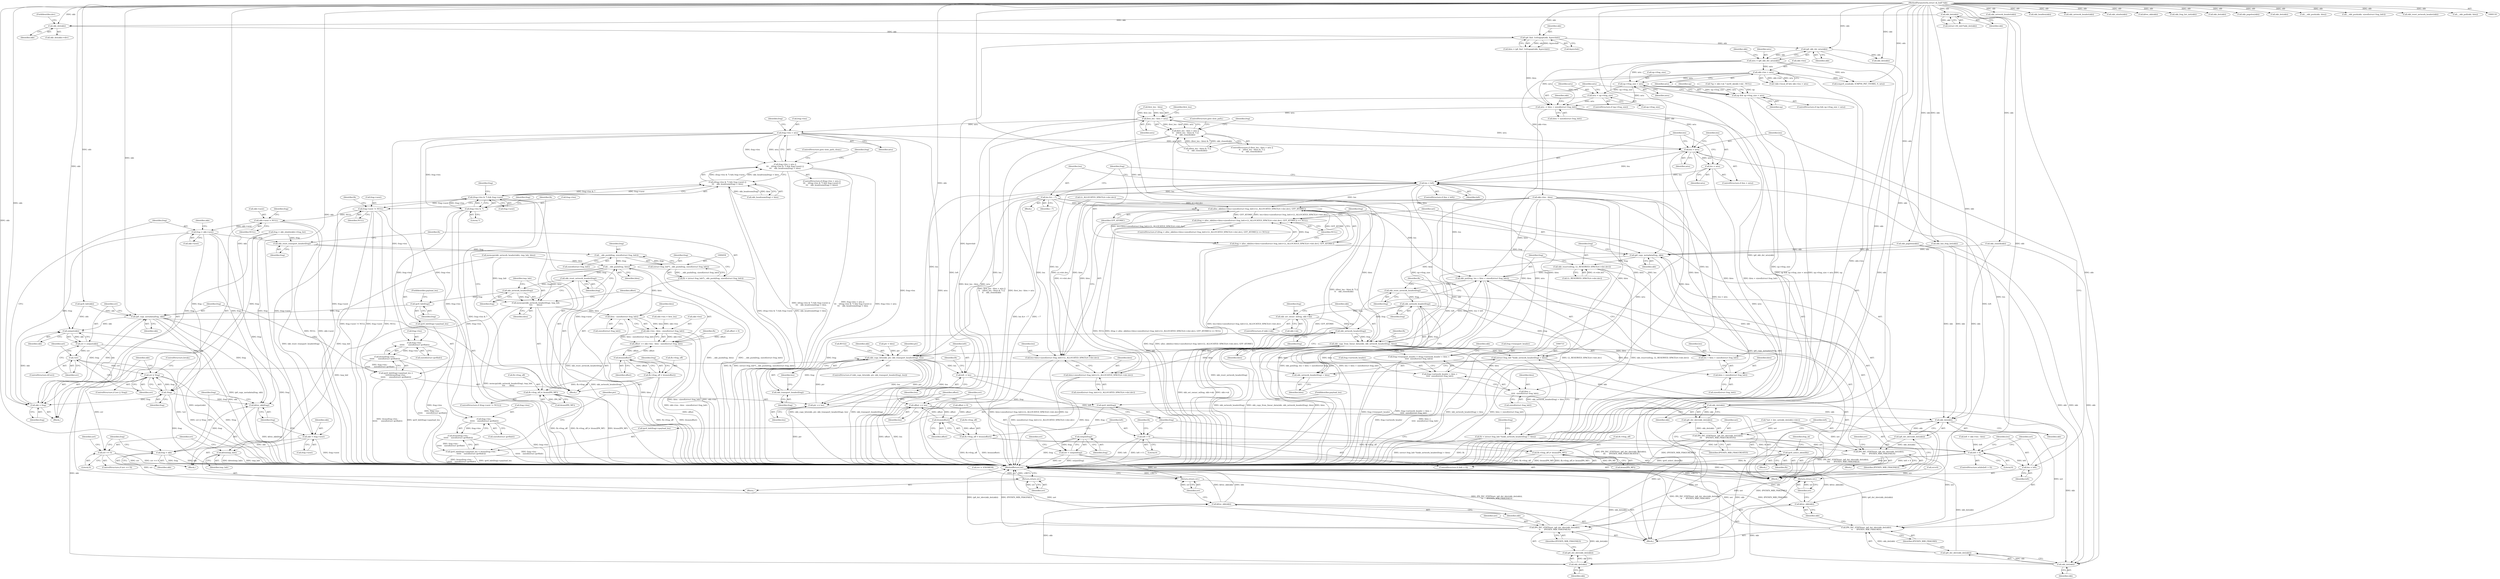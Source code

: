digraph "0_linux_87c48fa3b4630905f98268dde838ee43626a060c_1@pointer" {
"1000227" [label="(Call,np->frag_size < mtu)"];
"1000184" [label="(Call,mtu = ip6_skb_dst_mtu(skb))"];
"1000186" [label="(Call,ip6_skb_dst_mtu(skb))"];
"1000176" [label="(Call,ip6_find_1stfragopt(skb, &prevhdr))"];
"1000171" [label="(Call,skb_dst(skb))"];
"1000128" [label="(Call,skb_dst(skb))"];
"1000119" [label="(MethodParameterIn,struct sk_buff *skb)"];
"1000194" [label="(Call,skb->len > mtu)"];
"1000225" [label="(Call,np && np->frag_size < mtu)"];
"1000237" [label="(Call,mtu = np->frag_size)"];
"1000242" [label="(Call,mtu -= hlen + sizeof(struct frag_hdr))"];
"1000260" [label="(Call,first_len - hlen > mtu)"];
"1000259" [label="(Call,first_len - hlen > mtu ||\n\t\t    ((first_len - hlen) & 7) ||\n\t\t    skb_cloned(skb))"];
"1000277" [label="(Call,frag->len > mtu)"];
"1000276" [label="(Call,frag->len > mtu ||\n\t\t\t    ((frag->len & 7) && frag->next) ||\n\t\t\t    skb_headroom(frag) < hlen)"];
"1000284" [label="(Call,frag->len & 7)"];
"1000283" [label="(Call,(frag->len & 7) && frag->next)"];
"1000282" [label="(Call,((frag->len & 7) && frag->next) ||\n\t\t\t    skb_headroom(frag) < hlen)"];
"1000500" [label="(Call,frag->next != NULL)"];
"1000560" [label="(Call,skb->next = NULL)"];
"1000555" [label="(Call,frag = skb->next)"];
"1000453" [label="(Call,skb_reset_transport_header(frag))"];
"1000459" [label="(Call,__skb_push(frag, sizeof(struct frag_hdr)))"];
"1000457" [label="(Call,(struct frag_hdr*)__skb_push(frag, sizeof(struct frag_hdr)))"];
"1000455" [label="(Call,fh = (struct frag_hdr*)__skb_push(frag, sizeof(struct frag_hdr)))"];
"1000463" [label="(Call,__skb_push(frag, hlen))"];
"1000466" [label="(Call,skb_reset_network_header(frag))"];
"1000469" [label="(Call,skb_network_header(frag))"];
"1000468" [label="(Call,memcpy(skb_network_header(frag), tmp_hdr,\n\t\t\t\t       hlen))"];
"1000479" [label="(Call,hlen - sizeof(struct frag_hdr))"];
"1000475" [label="(Call,skb->len - hlen - sizeof(struct frag_hdr))"];
"1000473" [label="(Call,offset += skb->len - hlen - sizeof(struct frag_hdr))"];
"1000497" [label="(Call,htons(offset))"];
"1000493" [label="(Call,fh->frag_off = htons(offset))"];
"1000505" [label="(Call,fh->frag_off |= htons(IP6_MF))"];
"1000565" [label="(Call,kfree(tmp_hdr))"];
"1000518" [label="(Call,ipv6_hdr(frag))"];
"1000528" [label="(Call,ip6_copy_metadata(frag, skb))"];
"1000533" [label="(Call,output(skb))"];
"1000531" [label="(Call,err = output(skb))"];
"1000536" [label="(Call,!err)"];
"1000547" [label="(Call,err || !frag)"];
"1000568" [label="(Call,err == 0)"];
"1000613" [label="(Return,return err;)"];
"1000549" [label="(Call,!frag)"];
"1000552" [label="(Call,skb = frag)"];
"1000595" [label="(Call,kfree_skb(frag))"];
"1000590" [label="(Call,skb = frag->next)"];
"1000597" [label="(Call,frag = skb)"];
"1000522" [label="(Call,frag->len -\n\t\t\t\t\t\t      sizeof(struct ipv6hdr))"];
"1000521" [label="(Call,htons(frag->len -\n\t\t\t\t\t\t      sizeof(struct ipv6hdr)))"];
"1000516" [label="(Call,ipv6_hdr(frag)->payload_len =\n\t\t\t\t\t\thtons(frag->len -\n\t\t\t\t\t\t      sizeof(struct ipv6hdr)))"];
"1000824" [label="(Call,frag->len -\n\t\t\t\t\t\t    sizeof(struct ipv6hdr))"];
"1000823" [label="(Call,htons(frag->len -\n\t\t\t\t\t\t    sizeof(struct ipv6hdr)))"];
"1000818" [label="(Call,ipv6_hdr(frag)->payload_len = htons(frag->len -\n\t\t\t\t\t\t    sizeof(struct ipv6hdr)))"];
"1000663" [label="(Call,len > mtu)"];
"1000666" [label="(Call,len = mtu)"];
"1000670" [label="(Call,len < left)"];
"1000674" [label="(Call,len &= ~7)"];
"1000681" [label="(Call,alloc_skb(len+hlen+sizeof(struct frag_hdr)+LL_ALLOCATED_SPACE(rt->dst.dev), GFP_ATOMIC))"];
"1000678" [label="(Call,(frag = alloc_skb(len+hlen+sizeof(struct frag_hdr)+LL_ALLOCATED_SPACE(rt->dst.dev), GFP_ATOMIC)) == NULL)"];
"1000679" [label="(Call,frag = alloc_skb(len+hlen+sizeof(struct frag_hdr)+LL_ALLOCATED_SPACE(rt->dst.dev), GFP_ATOMIC))"];
"1000709" [label="(Call,ip6_copy_metadata(frag, skb))"];
"1000712" [label="(Call,skb_reserve(frag, LL_RESERVED_SPACE(rt->dst.dev)))"];
"1000720" [label="(Call,skb_put(frag, len + hlen + sizeof(struct frag_hdr)))"];
"1000728" [label="(Call,skb_reset_network_header(frag))"];
"1000735" [label="(Call,skb_network_header(frag))"];
"1000732" [label="(Call,(struct frag_hdr *)(skb_network_header(frag) + hlen))"];
"1000730" [label="(Call,fh = (struct frag_hdr *)(skb_network_header(frag) + hlen))"];
"1000778" [label="(Call,ipv6_select_ident(fh))"];
"1000734" [label="(Call,skb_network_header(frag) + hlen)"];
"1000754" [label="(Call,skb_set_owner_w(frag, skb->sk))"];
"1000761" [label="(Call,skb_network_header(frag))"];
"1000759" [label="(Call,skb_copy_from_linear_data(skb, skb_network_header(frag), hlen))"];
"1000682" [label="(Call,len+hlen+sizeof(struct frag_hdr)+LL_ALLOCATED_SPACE(rt->dst.dev))"];
"1000684" [label="(Call,hlen+sizeof(struct frag_hdr)+LL_ALLOCATED_SPACE(rt->dst.dev))"];
"1000722" [label="(Call,len + hlen + sizeof(struct frag_hdr))"];
"1000724" [label="(Call,hlen + sizeof(struct frag_hdr))"];
"1000738" [label="(Call,frag->transport_header = (frag->network_header + hlen +\n\t\t\t\t\t  sizeof(struct frag_hdr)))"];
"1000742" [label="(Call,frag->network_header + hlen +\n\t\t\t\t\t  sizeof(struct frag_hdr))"];
"1000746" [label="(Call,hlen +\n\t\t\t\t\t  sizeof(struct frag_hdr))"];
"1000792" [label="(Call,skb_copy_bits(skb, ptr, skb_transport_header(frag), len))"];
"1000799" [label="(Call,left -= len)"];
"1000809" [label="(Call,left > 0)"];
"1000655" [label="(Call,left > 0)"];
"1000659" [label="(Call,len = left)"];
"1000830" [label="(Call,ptr += len)"];
"1000833" [label="(Call,offset += len)"];
"1000806" [label="(Call,htons(offset))"];
"1000802" [label="(Call,fh->frag_off = htons(offset))"];
"1000812" [label="(Call,fh->frag_off |= htons(IP6_MF))"];
"1000846" [label="(Call,skb_dst(skb))"];
"1000701" [label="(Call,skb_dst(skb))"];
"1000700" [label="(Call,ip6_dst_idev(skb_dst(skb)))"];
"1000698" [label="(Call,IP6_INC_STATS(net, ip6_dst_idev(skb_dst(skb)),\n\t\t\t\t      IPSTATS_MIB_FRAGFAILS))"];
"1000860" [label="(Call,IP6_INC_STATS(net, ip6_dst_idev(skb_dst(skb)),\n\t\t      IPSTATS_MIB_FRAGFAILS))"];
"1000863" [label="(Call,skb_dst(skb))"];
"1000862" [label="(Call,ip6_dst_idev(skb_dst(skb)))"];
"1000866" [label="(Call,kfree_skb(skb))"];
"1000845" [label="(Call,ip6_dst_idev(skb_dst(skb)))"];
"1000843" [label="(Call,IP6_INC_STATS(net, ip6_dst_idev(skb_dst(skb)),\n\t\t\t      IPSTATS_MIB_FRAGCREATES))"];
"1000849" [label="(Call,IP6_INC_STATS(net, ip6_dst_idev(skb_dst(skb)),\n\t\t      IPSTATS_MIB_FRAGOKS))"];
"1000852" [label="(Call,skb_dst(skb))"];
"1000851" [label="(Call,ip6_dst_idev(skb_dst(skb)))"];
"1000855" [label="(Call,kfree_skb(skb))"];
"1000795" [label="(Call,skb_transport_header(frag))"];
"1000820" [label="(Call,ipv6_hdr(frag))"];
"1000838" [label="(Call,output(frag))"];
"1000836" [label="(Call,err = output(frag))"];
"1000857" [label="(Return,return err;)"];
"1000868" [label="(Return,return err;)"];
"1000736" [label="(Identifier,frag)"];
"1000506" [label="(Call,fh->frag_off)"];
"1000350" [label="(Call,skb_network_header(skb))"];
"1000779" [label="(Identifier,fh)"];
"1000507" [label="(Identifier,fh)"];
"1000673" [label="(Block,)"];
"1000642" [label="(Call,skb->len - hlen)"];
"1000670" [label="(Call,len < left)"];
"1000177" [label="(Identifier,skb)"];
"1000194" [label="(Call,skb->len > mtu)"];
"1000696" [label="(Identifier,NULL)"];
"1000752" [label="(Identifier,skb)"];
"1000864" [label="(Identifier,skb)"];
"1000680" [label="(Identifier,frag)"];
"1000500" [label="(Call,frag->next != NULL)"];
"1000813" [label="(Call,fh->frag_off)"];
"1000730" [label="(Call,fh = (struct frag_hdr *)(skb_network_header(frag) + hlen))"];
"1000421" [label="(Call,skb_headlen(skb))"];
"1000242" [label="(Call,mtu -= hlen + sizeof(struct frag_hdr))"];
"1000816" [label="(Call,htons(IP6_MF))"];
"1000714" [label="(Call,LL_RESERVED_SPACE(rt->dst.dev))"];
"1000798" [label="(Call,BUG())"];
"1000187" [label="(Identifier,skb)"];
"1000665" [label="(Identifier,mtu)"];
"1000793" [label="(Identifier,skb)"];
"1000261" [label="(Call,first_len - hlen)"];
"1000296" [label="(ControlStructure,goto slow_path_clean;)"];
"1000814" [label="(Identifier,fh)"];
"1000570" [label="(Literal,0)"];
"1000275" [label="(ControlStructure,if (frag->len > mtu ||\n\t\t\t    ((frag->len & 7) && frag->next) ||\n\t\t\t    skb_headroom(frag) < hlen))"];
"1000662" [label="(ControlStructure,if (len > mtu))"];
"1000740" [label="(Identifier,frag)"];
"1000614" [label="(Identifier,err)"];
"1000521" [label="(Call,htons(frag->len -\n\t\t\t\t\t\t      sizeof(struct ipv6hdr)))"];
"1000131" [label="(Call,*np = skb->sk ? inet6_sk(skb->sk) : NULL)"];
"1000836" [label="(Call,err = output(frag))"];
"1000555" [label="(Call,frag = skb->next)"];
"1000494" [label="(Call,fh->frag_off)"];
"1000811" [label="(Literal,0)"];
"1000807" [label="(Identifier,offset)"];
"1000732" [label="(Call,(struct frag_hdr *)(skb_network_header(frag) + hlen))"];
"1000668" [label="(Identifier,mtu)"];
"1000167" [label="(Call,*net = dev_net(skb_dst(skb)->dev))"];
"1000661" [label="(Identifier,left)"];
"1000539" [label="(Identifier,net)"];
"1000722" [label="(Call,len + hlen + sizeof(struct frag_hdr))"];
"1000126" [label="(Call,(struct rt6_info*)skb_dst(skb))"];
"1000423" [label="(Call,skb->len = first_len)"];
"1000870" [label="(MethodReturn,int)"];
"1000801" [label="(Identifier,len)"];
"1000557" [label="(Call,skb->next)"];
"1000227" [label="(Call,np->frag_size < mtu)"];
"1000547" [label="(Call,err || !frag)"];
"1000731" [label="(Identifier,fh)"];
"1000847" [label="(Identifier,skb)"];
"1000682" [label="(Call,len+hlen+sizeof(struct frag_hdr)+LL_ALLOCATED_SPACE(rt->dst.dev))"];
"1000833" [label="(Call,offset += len)"];
"1000384" [label="(Call,skb_network_header(skb))"];
"1000848" [label="(Identifier,IPSTATS_MIB_FRAGCREATES)"];
"1000469" [label="(Call,skb_network_header(frag))"];
"1000518" [label="(Call,ipv6_hdr(frag))"];
"1000244" [label="(Call,hlen + sizeof(struct frag_hdr))"];
"1000562" [label="(Identifier,skb)"];
"1000497" [label="(Call,htons(offset))"];
"1000823" [label="(Call,htons(frag->len -\n\t\t\t\t\t\t    sizeof(struct ipv6hdr)))"];
"1000468" [label="(Call,memcpy(skb_network_header(frag), tmp_hdr,\n\t\t\t\t       hlen))"];
"1000192" [label="(Identifier,skb)"];
"1000667" [label="(Identifier,len)"];
"1000338" [label="(Call,skb_shinfo(skb))"];
"1000383" [label="(Call,memcpy(skb_network_header(skb), tmp_hdr, hlen))"];
"1000226" [label="(Identifier,np)"];
"1000591" [label="(Identifier,skb)"];
"1000747" [label="(Identifier,hlen)"];
"1000289" [label="(Call,frag->next)"];
"1000666" [label="(Call,len = mtu)"];
"1000713" [label="(Identifier,frag)"];
"1000596" [label="(Identifier,frag)"];
"1000810" [label="(Identifier,left)"];
"1000820" [label="(Call,ipv6_hdr(frag))"];
"1000243" [label="(Identifier,mtu)"];
"1000485" [label="(Identifier,fh)"];
"1000721" [label="(Identifier,frag)"];
"1000756" [label="(Call,skb->sk)"];
"1000802" [label="(Call,fh->frag_off = htons(offset))"];
"1000846" [label="(Call,skb_dst(skb))"];
"1000561" [label="(Call,skb->next)"];
"1000828" [label="(Call,sizeof(struct ipv6hdr))"];
"1000455" [label="(Call,fh = (struct frag_hdr*)__skb_push(frag, sizeof(struct frag_hdr)))"];
"1000760" [label="(Identifier,skb)"];
"1000821" [label="(Identifier,frag)"];
"1000855" [label="(Call,kfree_skb(skb))"];
"1000268" [label="(Identifier,first_len)"];
"1000808" [label="(ControlStructure,if (left > 0))"];
"1000755" [label="(Identifier,frag)"];
"1000119" [label="(MethodParameterIn,struct sk_buff *skb)"];
"1000704" [label="(Call,err = -ENOMEM)"];
"1000235" [label="(Identifier,np)"];
"1000858" [label="(Identifier,err)"];
"1000761" [label="(Call,skb_network_header(frag))"];
"1000728" [label="(Call,skb_reset_network_header(frag))"];
"1000849" [label="(Call,IP6_INC_STATS(net, ip6_dst_idev(skb_dst(skb)),\n\t\t      IPSTATS_MIB_FRAGOKS))"];
"1000273" [label="(ControlStructure,goto slow_path;)"];
"1000473" [label="(Call,offset += skb->len - hlen - sizeof(struct frag_hdr))"];
"1000763" [label="(Identifier,hlen)"];
"1000685" [label="(Identifier,hlen)"];
"1000277" [label="(Call,frag->len > mtu)"];
"1000678" [label="(Call,(frag = alloc_skb(len+hlen+sizeof(struct frag_hdr)+LL_ALLOCATED_SPACE(rt->dst.dev), GFP_ATOMIC)) == NULL)"];
"1000531" [label="(Call,err = output(skb))"];
"1000689" [label="(Call,LL_ALLOCATED_SPACE(rt->dst.dev))"];
"1000806" [label="(Call,htons(offset))"];
"1000663" [label="(Call,len > mtu)"];
"1000498" [label="(Identifier,offset)"];
"1000683" [label="(Identifier,len)"];
"1000556" [label="(Identifier,frag)"];
"1000536" [label="(Call,!err)"];
"1000208" [label="(Call,icmpv6_send(skb, ICMPV6_PKT_TOOBIG, 0, mtu))"];
"1000640" [label="(Call,left = skb->len - hlen)"];
"1000534" [label="(Identifier,skb)"];
"1000128" [label="(Call,skb_dst(skb))"];
"1000121" [label="(Block,)"];
"1000430" [label="(Call,ipv6_hdr(skb))"];
"1000566" [label="(Identifier,tmp_hdr)"];
"1000463" [label="(Call,__skb_push(frag, hlen))"];
"1000705" [label="(Identifier,err)"];
"1000803" [label="(Call,fh->frag_off)"];
"1000284" [label="(Call,frag->len & 7)"];
"1000796" [label="(Identifier,frag)"];
"1000533" [label="(Call,output(skb))"];
"1000647" [label="(Call,ptr = hlen)"];
"1000553" [label="(Identifier,skb)"];
"1000239" [label="(Call,np->frag_size)"];
"1000862" [label="(Call,ip6_dst_idev(skb_dst(skb)))"];
"1000832" [label="(Identifier,len)"];
"1000739" [label="(Call,frag->transport_header)"];
"1000684" [label="(Call,hlen+sizeof(struct frag_hdr)+LL_ALLOCATED_SPACE(rt->dst.dev))"];
"1000332" [label="(Call,offset = 0)"];
"1000446" [label="(Identifier,frag)"];
"1000546" [label="(ControlStructure,if (err || !frag))"];
"1000588" [label="(Identifier,frag)"];
"1000856" [label="(Identifier,skb)"];
"1000501" [label="(Call,frag->next)"];
"1000822" [label="(FieldIdentifier,payload_len)"];
"1000460" [label="(Identifier,frag)"];
"1000172" [label="(Identifier,skb)"];
"1000186" [label="(Call,ip6_skb_dst_mtu(skb))"];
"1000475" [label="(Call,skb->len - hlen - sizeof(struct frag_hdr))"];
"1000681" [label="(Call,alloc_skb(len+hlen+sizeof(struct frag_hdr)+LL_ALLOCATED_SPACE(rt->dst.dev), GFP_ATOMIC))"];
"1000479" [label="(Call,hlen - sizeof(struct frag_hdr))"];
"1000231" [label="(Identifier,mtu)"];
"1000778" [label="(Call,ipv6_select_ident(fh))"];
"1000480" [label="(Identifier,hlen)"];
"1000282" [label="(Call,((frag->len & 7) && frag->next) ||\n\t\t\t    skb_headroom(frag) < hlen)"];
"1000285" [label="(Call,frag->len)"];
"1000271" [label="(Call,skb_cloned(skb))"];
"1000554" [label="(Identifier,frag)"];
"1000519" [label="(Identifier,frag)"];
"1000564" [label="(Identifier,NULL)"];
"1000509" [label="(Call,htons(IP6_MF))"];
"1000839" [label="(Identifier,frag)"];
"1000335" [label="(Call,frag = skb_shinfo(skb)->frag_list)"];
"1000189" [label="(Call,!skb->local_df && skb->len > mtu)"];
"1000173" [label="(FieldIdentifier,dev)"];
"1000238" [label="(Identifier,mtu)"];
"1000660" [label="(Identifier,len)"];
"1000853" [label="(Identifier,skb)"];
"1000158" [label="(Call,err=0)"];
"1000219" [label="(Call,kfree_skb(skb))"];
"1000341" [label="(Call,skb_frag_list_init(skb))"];
"1000565" [label="(Call,kfree(tmp_hdr))"];
"1000598" [label="(Identifier,frag)"];
"1000854" [label="(Identifier,IPSTATS_MIB_FRAGOKS)"];
"1000830" [label="(Call,ptr += len)"];
"1000723" [label="(Identifier,len)"];
"1000205" [label="(Call,skb_dst(skb))"];
"1000216" [label="(Call,skb_dst(skb))"];
"1000549" [label="(Call,!frag)"];
"1000675" [label="(Identifier,len)"];
"1000228" [label="(Call,np->frag_size)"];
"1000569" [label="(Identifier,err)"];
"1000746" [label="(Call,hlen +\n\t\t\t\t\t  sizeof(struct frag_hdr))"];
"1000710" [label="(Identifier,frag)"];
"1000738" [label="(Call,frag->transport_header = (frag->network_header + hlen +\n\t\t\t\t\t  sizeof(struct frag_hdr)))"];
"1000535" [label="(ControlStructure,if(!err))"];
"1000592" [label="(Call,frag->next)"];
"1000464" [label="(Identifier,frag)"];
"1000677" [label="(ControlStructure,if ((frag = alloc_skb(len+hlen+sizeof(struct frag_hdr)+LL_ALLOCATED_SPACE(rt->dst.dev), GFP_ATOMIC)) == NULL))"];
"1000734" [label="(Call,skb_network_header(frag) + hlen)"];
"1000170" [label="(Call,skb_dst(skb)->dev)"];
"1000286" [label="(Identifier,frag)"];
"1000505" [label="(Call,fh->frag_off |= htons(IP6_MF))"];
"1000129" [label="(Identifier,skb)"];
"1000459" [label="(Call,__skb_push(frag, sizeof(struct frag_hdr)))"];
"1000255" [label="(Call,skb_pagelen(skb))"];
"1000869" [label="(Identifier,err)"];
"1000613" [label="(Return,return err;)"];
"1000233" [label="(ControlStructure,if (np->frag_size))"];
"1000413" [label="(Call,skb_pagelen(skb))"];
"1000552" [label="(Call,skb = frag)"];
"1000589" [label="(Block,)"];
"1000795" [label="(Call,skb_transport_header(frag))"];
"1000697" [label="(Block,)"];
"1000656" [label="(Identifier,left)"];
"1000567" [label="(ControlStructure,if (err == 0))"];
"1000766" [label="(Identifier,fh)"];
"1000361" [label="(Call,skb_dst(skb))"];
"1000279" [label="(Identifier,frag)"];
"1000481" [label="(Call,sizeof(struct frag_hdr))"];
"1000288" [label="(Literal,7)"];
"1000294" [label="(Identifier,frag)"];
"1000659" [label="(Call,len = left)"];
"1000857" [label="(Return,return err;)"];
"1000444" [label="(Block,)"];
"1000548" [label="(Identifier,err)"];
"1000676" [label="(Identifier,~7)"];
"1000522" [label="(Call,frag->len -\n\t\t\t\t\t\t      sizeof(struct ipv6hdr))"];
"1000777" [label="(Block,)"];
"1000465" [label="(Identifier,hlen)"];
"1000845" [label="(Call,ip6_dst_idev(skb_dst(skb)))"];
"1000461" [label="(Call,sizeof(struct frag_hdr))"];
"1000597" [label="(Call,frag = skb)"];
"1000797" [label="(Identifier,len)"];
"1000265" [label="(Call,((first_len - hlen) & 7) ||\n\t\t    skb_cloned(skb))"];
"1000837" [label="(Identifier,err)"];
"1000513" [label="(Identifier,fh)"];
"1000679" [label="(Call,frag = alloc_skb(len+hlen+sizeof(struct frag_hdr)+LL_ALLOCATED_SPACE(rt->dst.dev), GFP_ATOMIC))"];
"1000720" [label="(Call,skb_put(frag, len + hlen + sizeof(struct frag_hdr)))"];
"1000762" [label="(Identifier,frag)"];
"1000759" [label="(Call,skb_copy_from_linear_data(skb, skb_network_header(frag), hlen))"];
"1000729" [label="(Identifier,frag)"];
"1000530" [label="(Identifier,skb)"];
"1000669" [label="(ControlStructure,if (len < left))"];
"1000799" [label="(Call,left -= len)"];
"1000476" [label="(Call,skb->len)"];
"1000526" [label="(Call,sizeof(struct ipv6hdr))"];
"1000378" [label="(Call,__skb_push(skb, hlen))"];
"1000474" [label="(Identifier,offset)"];
"1000750" [label="(ControlStructure,if (skb->sk))"];
"1000781" [label="(Identifier,frag_id)"];
"1000185" [label="(Identifier,mtu)"];
"1000844" [label="(Identifier,net)"];
"1000467" [label="(Identifier,frag)"];
"1000520" [label="(FieldIdentifier,payload_len)"];
"1000456" [label="(Identifier,fh)"];
"1000825" [label="(Call,frag->len)"];
"1000237" [label="(Call,mtu = np->frag_size)"];
"1000792" [label="(Call,skb_copy_bits(skb, ptr, skb_transport_header(frag), len))"];
"1000457" [label="(Call,(struct frag_hdr*)__skb_push(frag, sizeof(struct frag_hdr)))"];
"1000686" [label="(Call,sizeof(struct frag_hdr)+LL_ALLOCATED_SPACE(rt->dst.dev))"];
"1000711" [label="(Identifier,skb)"];
"1000712" [label="(Call,skb_reserve(frag, LL_RESERVED_SPACE(rt->dst.dev)))"];
"1000249" [label="(Call,skb_has_frag_list(skb))"];
"1000835" [label="(Identifier,len)"];
"1000176" [label="(Call,ip6_find_1stfragopt(skb, &prevhdr))"];
"1000794" [label="(Identifier,ptr)"];
"1000493" [label="(Call,fh->frag_off = htons(offset))"];
"1000818" [label="(Call,ipv6_hdr(frag)->payload_len = htons(frag->len -\n\t\t\t\t\t\t    sizeof(struct ipv6hdr)))"];
"1000819" [label="(Call,ipv6_hdr(frag)->payload_len)"];
"1000595" [label="(Call,kfree_skb(frag))"];
"1000537" [label="(Identifier,err)"];
"1000852" [label="(Call,skb_dst(skb))"];
"1000568" [label="(Call,err == 0)"];
"1000843" [label="(Call,IP6_INC_STATS(net, ip6_dst_idev(skb_dst(skb)),\n\t\t\t      IPSTATS_MIB_FRAGCREATES))"];
"1000851" [label="(Call,ip6_dst_idev(skb_dst(skb)))"];
"1000470" [label="(Identifier,frag)"];
"1000703" [label="(Identifier,IPSTATS_MIB_FRAGFAILS)"];
"1000841" [label="(Identifier,err)"];
"1000860" [label="(Call,IP6_INC_STATS(net, ip6_dst_idev(skb_dst(skb)),\n\t\t      IPSTATS_MIB_FRAGFAILS))"];
"1000290" [label="(Identifier,frag)"];
"1000809" [label="(Call,left > 0)"];
"1000748" [label="(Call,sizeof(struct frag_hdr))"];
"1000454" [label="(Identifier,frag)"];
"1000831" [label="(Identifier,ptr)"];
"1000466" [label="(Call,skb_reset_network_header(frag))"];
"1000863" [label="(Call,skb_dst(skb))"];
"1000276" [label="(Call,frag->len > mtu ||\n\t\t\t    ((frag->len & 7) && frag->next) ||\n\t\t\t    skb_headroom(frag) < hlen)"];
"1000800" [label="(Identifier,left)"];
"1000374" [label="(Call,__skb_push(skb, sizeof(struct frag_hdr)))"];
"1000532" [label="(Identifier,err)"];
"1000281" [label="(Identifier,mtu)"];
"1000655" [label="(Call,left > 0)"];
"1000453" [label="(Call,skb_reset_transport_header(frag))"];
"1000861" [label="(Identifier,net)"];
"1000700" [label="(Call,ip6_dst_idev(skb_dst(skb)))"];
"1000724" [label="(Call,hlen + sizeof(struct frag_hdr))"];
"1000695" [label="(Identifier,GFP_ATOMIC)"];
"1000824" [label="(Call,frag->len -\n\t\t\t\t\t\t    sizeof(struct ipv6hdr))"];
"1000804" [label="(Identifier,fh)"];
"1000754" [label="(Call,skb_set_owner_w(frag, skb->sk))"];
"1000471" [label="(Identifier,tmp_hdr)"];
"1000258" [label="(ControlStructure,if (first_len - hlen > mtu ||\n\t\t    ((first_len - hlen) & 7) ||\n\t\t    skb_cloned(skb)))"];
"1000560" [label="(Call,skb->next = NULL)"];
"1000867" [label="(Identifier,skb)"];
"1000742" [label="(Call,frag->network_header + hlen +\n\t\t\t\t\t  sizeof(struct frag_hdr))"];
"1000198" [label="(Identifier,mtu)"];
"1000735" [label="(Call,skb_network_header(frag))"];
"1000250" [label="(Identifier,skb)"];
"1000550" [label="(Identifier,frag)"];
"1000812" [label="(Call,fh->frag_off |= htons(IP6_MF))"];
"1000590" [label="(Call,skb = frag->next)"];
"1000283" [label="(Call,(frag->len & 7) && frag->next)"];
"1000381" [label="(Call,skb_reset_network_header(skb))"];
"1000502" [label="(Identifier,frag)"];
"1000726" [label="(Call,sizeof(struct frag_hdr))"];
"1000674" [label="(Call,len &= ~7)"];
"1000154" [label="(Call,offset = 0)"];
"1000499" [label="(ControlStructure,if (frag->next != NULL))"];
"1000699" [label="(Identifier,net)"];
"1000251" [label="(Block,)"];
"1000599" [label="(Identifier,skb)"];
"1000657" [label="(Literal,0)"];
"1000260" [label="(Call,first_len - hlen > mtu)"];
"1000701" [label="(Call,skb_dst(skb))"];
"1000664" [label="(Identifier,len)"];
"1000838" [label="(Call,output(frag))"];
"1000551" [label="(ControlStructure,break;)"];
"1000671" [label="(Identifier,len)"];
"1000672" [label="(Identifier,left)"];
"1000709" [label="(Call,ip6_copy_metadata(frag, skb))"];
"1000292" [label="(Call,skb_headroom(frag) < hlen)"];
"1000472" [label="(Identifier,hlen)"];
"1000195" [label="(Call,skb->len)"];
"1000850" [label="(Identifier,net)"];
"1000834" [label="(Identifier,offset)"];
"1000573" [label="(Identifier,net)"];
"1000224" [label="(ControlStructure,if (np && np->frag_size < mtu))"];
"1000743" [label="(Call,frag->network_header)"];
"1000654" [label="(ControlStructure,while(left > 0))"];
"1000528" [label="(Call,ip6_copy_metadata(frag, skb))"];
"1000529" [label="(Identifier,frag)"];
"1000184" [label="(Call,mtu = ip6_skb_dst_mtu(skb))"];
"1000516" [label="(Call,ipv6_hdr(frag)->payload_len =\n\t\t\t\t\t\thtons(frag->len -\n\t\t\t\t\t\t      sizeof(struct ipv6hdr)))"];
"1000367" [label="(Call,__skb_pull(skb, hlen))"];
"1000523" [label="(Call,frag->len)"];
"1000278" [label="(Call,frag->len)"];
"1000517" [label="(Call,ipv6_hdr(frag)->payload_len)"];
"1000174" [label="(Call,hlen = ip6_find_1stfragopt(skb, &prevhdr))"];
"1000504" [label="(Identifier,NULL)"];
"1000447" [label="(Block,)"];
"1000171" [label="(Call,skb_dst(skb))"];
"1000225" [label="(Call,np && np->frag_size < mtu)"];
"1000737" [label="(Identifier,hlen)"];
"1000698" [label="(Call,IP6_INC_STATS(net, ip6_dst_idev(skb_dst(skb)),\n\t\t\t\t      IPSTATS_MIB_FRAGFAILS))"];
"1000299" [label="(Identifier,frag)"];
"1000178" [label="(Call,&prevhdr)"];
"1000264" [label="(Identifier,mtu)"];
"1000259" [label="(Call,first_len - hlen > mtu ||\n\t\t    ((first_len - hlen) & 7) ||\n\t\t    skb_cloned(skb))"];
"1000725" [label="(Identifier,hlen)"];
"1000791" [label="(ControlStructure,if (skb_copy_bits(skb, ptr, skb_transport_header(frag), len)))"];
"1000658" [label="(Block,)"];
"1000865" [label="(Identifier,IPSTATS_MIB_FRAGFAILS)"];
"1000868" [label="(Return,return err;)"];
"1000702" [label="(Identifier,skb)"];
"1000866" [label="(Call,kfree_skb(skb))"];
"1000227" -> "1000225"  [label="AST: "];
"1000227" -> "1000231"  [label="CFG: "];
"1000228" -> "1000227"  [label="AST: "];
"1000231" -> "1000227"  [label="AST: "];
"1000225" -> "1000227"  [label="CFG: "];
"1000227" -> "1000870"  [label="DDG: np->frag_size"];
"1000227" -> "1000225"  [label="DDG: np->frag_size"];
"1000227" -> "1000225"  [label="DDG: mtu"];
"1000184" -> "1000227"  [label="DDG: mtu"];
"1000194" -> "1000227"  [label="DDG: mtu"];
"1000227" -> "1000237"  [label="DDG: np->frag_size"];
"1000227" -> "1000242"  [label="DDG: mtu"];
"1000184" -> "1000121"  [label="AST: "];
"1000184" -> "1000186"  [label="CFG: "];
"1000185" -> "1000184"  [label="AST: "];
"1000186" -> "1000184"  [label="AST: "];
"1000192" -> "1000184"  [label="CFG: "];
"1000184" -> "1000870"  [label="DDG: ip6_skb_dst_mtu(skb)"];
"1000186" -> "1000184"  [label="DDG: skb"];
"1000184" -> "1000194"  [label="DDG: mtu"];
"1000184" -> "1000208"  [label="DDG: mtu"];
"1000184" -> "1000242"  [label="DDG: mtu"];
"1000186" -> "1000187"  [label="CFG: "];
"1000187" -> "1000186"  [label="AST: "];
"1000176" -> "1000186"  [label="DDG: skb"];
"1000119" -> "1000186"  [label="DDG: skb"];
"1000186" -> "1000205"  [label="DDG: skb"];
"1000186" -> "1000249"  [label="DDG: skb"];
"1000176" -> "1000174"  [label="AST: "];
"1000176" -> "1000178"  [label="CFG: "];
"1000177" -> "1000176"  [label="AST: "];
"1000178" -> "1000176"  [label="AST: "];
"1000174" -> "1000176"  [label="CFG: "];
"1000176" -> "1000870"  [label="DDG: &prevhdr"];
"1000176" -> "1000174"  [label="DDG: skb"];
"1000176" -> "1000174"  [label="DDG: &prevhdr"];
"1000171" -> "1000176"  [label="DDG: skb"];
"1000119" -> "1000176"  [label="DDG: skb"];
"1000171" -> "1000170"  [label="AST: "];
"1000171" -> "1000172"  [label="CFG: "];
"1000172" -> "1000171"  [label="AST: "];
"1000173" -> "1000171"  [label="CFG: "];
"1000128" -> "1000171"  [label="DDG: skb"];
"1000119" -> "1000171"  [label="DDG: skb"];
"1000128" -> "1000126"  [label="AST: "];
"1000128" -> "1000129"  [label="CFG: "];
"1000129" -> "1000128"  [label="AST: "];
"1000126" -> "1000128"  [label="CFG: "];
"1000128" -> "1000126"  [label="DDG: skb"];
"1000119" -> "1000128"  [label="DDG: skb"];
"1000119" -> "1000118"  [label="AST: "];
"1000119" -> "1000870"  [label="DDG: skb"];
"1000119" -> "1000205"  [label="DDG: skb"];
"1000119" -> "1000208"  [label="DDG: skb"];
"1000119" -> "1000216"  [label="DDG: skb"];
"1000119" -> "1000219"  [label="DDG: skb"];
"1000119" -> "1000249"  [label="DDG: skb"];
"1000119" -> "1000255"  [label="DDG: skb"];
"1000119" -> "1000271"  [label="DDG: skb"];
"1000119" -> "1000338"  [label="DDG: skb"];
"1000119" -> "1000341"  [label="DDG: skb"];
"1000119" -> "1000350"  [label="DDG: skb"];
"1000119" -> "1000361"  [label="DDG: skb"];
"1000119" -> "1000367"  [label="DDG: skb"];
"1000119" -> "1000374"  [label="DDG: skb"];
"1000119" -> "1000378"  [label="DDG: skb"];
"1000119" -> "1000381"  [label="DDG: skb"];
"1000119" -> "1000384"  [label="DDG: skb"];
"1000119" -> "1000413"  [label="DDG: skb"];
"1000119" -> "1000421"  [label="DDG: skb"];
"1000119" -> "1000430"  [label="DDG: skb"];
"1000119" -> "1000528"  [label="DDG: skb"];
"1000119" -> "1000533"  [label="DDG: skb"];
"1000119" -> "1000552"  [label="DDG: skb"];
"1000119" -> "1000590"  [label="DDG: skb"];
"1000119" -> "1000597"  [label="DDG: skb"];
"1000119" -> "1000701"  [label="DDG: skb"];
"1000119" -> "1000709"  [label="DDG: skb"];
"1000119" -> "1000759"  [label="DDG: skb"];
"1000119" -> "1000792"  [label="DDG: skb"];
"1000119" -> "1000846"  [label="DDG: skb"];
"1000119" -> "1000852"  [label="DDG: skb"];
"1000119" -> "1000855"  [label="DDG: skb"];
"1000119" -> "1000863"  [label="DDG: skb"];
"1000119" -> "1000866"  [label="DDG: skb"];
"1000194" -> "1000189"  [label="AST: "];
"1000194" -> "1000198"  [label="CFG: "];
"1000195" -> "1000194"  [label="AST: "];
"1000198" -> "1000194"  [label="AST: "];
"1000189" -> "1000194"  [label="CFG: "];
"1000194" -> "1000870"  [label="DDG: skb->len"];
"1000194" -> "1000189"  [label="DDG: skb->len"];
"1000194" -> "1000189"  [label="DDG: mtu"];
"1000194" -> "1000208"  [label="DDG: mtu"];
"1000194" -> "1000242"  [label="DDG: mtu"];
"1000194" -> "1000642"  [label="DDG: skb->len"];
"1000225" -> "1000224"  [label="AST: "];
"1000225" -> "1000226"  [label="CFG: "];
"1000226" -> "1000225"  [label="AST: "];
"1000235" -> "1000225"  [label="CFG: "];
"1000243" -> "1000225"  [label="CFG: "];
"1000225" -> "1000870"  [label="DDG: np && np->frag_size < mtu"];
"1000225" -> "1000870"  [label="DDG: np->frag_size < mtu"];
"1000225" -> "1000870"  [label="DDG: np"];
"1000131" -> "1000225"  [label="DDG: np"];
"1000237" -> "1000233"  [label="AST: "];
"1000237" -> "1000239"  [label="CFG: "];
"1000238" -> "1000237"  [label="AST: "];
"1000239" -> "1000237"  [label="AST: "];
"1000243" -> "1000237"  [label="CFG: "];
"1000237" -> "1000870"  [label="DDG: np->frag_size"];
"1000237" -> "1000242"  [label="DDG: mtu"];
"1000242" -> "1000121"  [label="AST: "];
"1000242" -> "1000244"  [label="CFG: "];
"1000243" -> "1000242"  [label="AST: "];
"1000244" -> "1000242"  [label="AST: "];
"1000250" -> "1000242"  [label="CFG: "];
"1000242" -> "1000870"  [label="DDG: hlen + sizeof(struct frag_hdr)"];
"1000242" -> "1000870"  [label="DDG: mtu"];
"1000174" -> "1000242"  [label="DDG: hlen"];
"1000242" -> "1000260"  [label="DDG: mtu"];
"1000242" -> "1000663"  [label="DDG: mtu"];
"1000260" -> "1000259"  [label="AST: "];
"1000260" -> "1000264"  [label="CFG: "];
"1000261" -> "1000260"  [label="AST: "];
"1000264" -> "1000260"  [label="AST: "];
"1000268" -> "1000260"  [label="CFG: "];
"1000259" -> "1000260"  [label="CFG: "];
"1000260" -> "1000870"  [label="DDG: mtu"];
"1000260" -> "1000870"  [label="DDG: first_len - hlen"];
"1000260" -> "1000259"  [label="DDG: first_len - hlen"];
"1000260" -> "1000259"  [label="DDG: mtu"];
"1000261" -> "1000260"  [label="DDG: first_len"];
"1000261" -> "1000260"  [label="DDG: hlen"];
"1000260" -> "1000277"  [label="DDG: mtu"];
"1000260" -> "1000663"  [label="DDG: mtu"];
"1000259" -> "1000258"  [label="AST: "];
"1000259" -> "1000265"  [label="CFG: "];
"1000265" -> "1000259"  [label="AST: "];
"1000273" -> "1000259"  [label="CFG: "];
"1000279" -> "1000259"  [label="CFG: "];
"1000259" -> "1000870"  [label="DDG: first_len - hlen > mtu ||\n\t\t    ((first_len - hlen) & 7) ||\n\t\t    skb_cloned(skb)"];
"1000259" -> "1000870"  [label="DDG: first_len - hlen > mtu"];
"1000259" -> "1000870"  [label="DDG: ((first_len - hlen) & 7) ||\n\t\t    skb_cloned(skb)"];
"1000265" -> "1000259"  [label="DDG: (first_len - hlen) & 7"];
"1000265" -> "1000259"  [label="DDG: skb_cloned(skb)"];
"1000277" -> "1000276"  [label="AST: "];
"1000277" -> "1000281"  [label="CFG: "];
"1000278" -> "1000277"  [label="AST: "];
"1000281" -> "1000277"  [label="AST: "];
"1000286" -> "1000277"  [label="CFG: "];
"1000276" -> "1000277"  [label="CFG: "];
"1000277" -> "1000870"  [label="DDG: frag->len"];
"1000277" -> "1000870"  [label="DDG: mtu"];
"1000277" -> "1000276"  [label="DDG: frag->len"];
"1000277" -> "1000276"  [label="DDG: mtu"];
"1000277" -> "1000284"  [label="DDG: frag->len"];
"1000277" -> "1000522"  [label="DDG: frag->len"];
"1000277" -> "1000663"  [label="DDG: mtu"];
"1000277" -> "1000824"  [label="DDG: frag->len"];
"1000276" -> "1000275"  [label="AST: "];
"1000276" -> "1000282"  [label="CFG: "];
"1000282" -> "1000276"  [label="AST: "];
"1000296" -> "1000276"  [label="CFG: "];
"1000299" -> "1000276"  [label="CFG: "];
"1000276" -> "1000870"  [label="DDG: ((frag->len & 7) && frag->next) ||\n\t\t\t    skb_headroom(frag) < hlen"];
"1000276" -> "1000870"  [label="DDG: frag->len > mtu ||\n\t\t\t    ((frag->len & 7) && frag->next) ||\n\t\t\t    skb_headroom(frag) < hlen"];
"1000276" -> "1000870"  [label="DDG: frag->len > mtu"];
"1000282" -> "1000276"  [label="DDG: (frag->len & 7) && frag->next"];
"1000282" -> "1000276"  [label="DDG: skb_headroom(frag) < hlen"];
"1000284" -> "1000283"  [label="AST: "];
"1000284" -> "1000288"  [label="CFG: "];
"1000285" -> "1000284"  [label="AST: "];
"1000288" -> "1000284"  [label="AST: "];
"1000290" -> "1000284"  [label="CFG: "];
"1000283" -> "1000284"  [label="CFG: "];
"1000284" -> "1000870"  [label="DDG: frag->len"];
"1000284" -> "1000283"  [label="DDG: frag->len"];
"1000284" -> "1000283"  [label="DDG: 7"];
"1000284" -> "1000522"  [label="DDG: frag->len"];
"1000284" -> "1000824"  [label="DDG: frag->len"];
"1000283" -> "1000282"  [label="AST: "];
"1000283" -> "1000289"  [label="CFG: "];
"1000289" -> "1000283"  [label="AST: "];
"1000294" -> "1000283"  [label="CFG: "];
"1000282" -> "1000283"  [label="CFG: "];
"1000283" -> "1000870"  [label="DDG: frag->len & 7"];
"1000283" -> "1000870"  [label="DDG: frag->next"];
"1000283" -> "1000282"  [label="DDG: frag->len & 7"];
"1000283" -> "1000282"  [label="DDG: frag->next"];
"1000283" -> "1000500"  [label="DDG: frag->next"];
"1000283" -> "1000590"  [label="DDG: frag->next"];
"1000282" -> "1000292"  [label="CFG: "];
"1000292" -> "1000282"  [label="AST: "];
"1000282" -> "1000870"  [label="DDG: skb_headroom(frag) < hlen"];
"1000282" -> "1000870"  [label="DDG: (frag->len & 7) && frag->next"];
"1000292" -> "1000282"  [label="DDG: skb_headroom(frag)"];
"1000292" -> "1000282"  [label="DDG: hlen"];
"1000500" -> "1000499"  [label="AST: "];
"1000500" -> "1000504"  [label="CFG: "];
"1000501" -> "1000500"  [label="AST: "];
"1000504" -> "1000500"  [label="AST: "];
"1000507" -> "1000500"  [label="CFG: "];
"1000513" -> "1000500"  [label="CFG: "];
"1000500" -> "1000870"  [label="DDG: frag->next != NULL"];
"1000500" -> "1000870"  [label="DDG: frag->next"];
"1000500" -> "1000870"  [label="DDG: NULL"];
"1000500" -> "1000560"  [label="DDG: NULL"];
"1000500" -> "1000590"  [label="DDG: frag->next"];
"1000560" -> "1000444"  [label="AST: "];
"1000560" -> "1000564"  [label="CFG: "];
"1000561" -> "1000560"  [label="AST: "];
"1000564" -> "1000560"  [label="AST: "];
"1000446" -> "1000560"  [label="CFG: "];
"1000560" -> "1000870"  [label="DDG: NULL"];
"1000560" -> "1000870"  [label="DDG: skb->next"];
"1000560" -> "1000555"  [label="DDG: skb->next"];
"1000555" -> "1000444"  [label="AST: "];
"1000555" -> "1000557"  [label="CFG: "];
"1000556" -> "1000555"  [label="AST: "];
"1000557" -> "1000555"  [label="AST: "];
"1000562" -> "1000555"  [label="CFG: "];
"1000555" -> "1000870"  [label="DDG: frag"];
"1000555" -> "1000453"  [label="DDG: frag"];
"1000555" -> "1000549"  [label="DDG: frag"];
"1000555" -> "1000552"  [label="DDG: frag"];
"1000555" -> "1000595"  [label="DDG: frag"];
"1000453" -> "1000447"  [label="AST: "];
"1000453" -> "1000454"  [label="CFG: "];
"1000454" -> "1000453"  [label="AST: "];
"1000456" -> "1000453"  [label="CFG: "];
"1000453" -> "1000870"  [label="DDG: skb_reset_transport_header(frag)"];
"1000335" -> "1000453"  [label="DDG: frag"];
"1000453" -> "1000459"  [label="DDG: frag"];
"1000459" -> "1000457"  [label="AST: "];
"1000459" -> "1000461"  [label="CFG: "];
"1000460" -> "1000459"  [label="AST: "];
"1000461" -> "1000459"  [label="AST: "];
"1000457" -> "1000459"  [label="CFG: "];
"1000459" -> "1000457"  [label="DDG: frag"];
"1000459" -> "1000463"  [label="DDG: frag"];
"1000457" -> "1000455"  [label="AST: "];
"1000458" -> "1000457"  [label="AST: "];
"1000455" -> "1000457"  [label="CFG: "];
"1000457" -> "1000870"  [label="DDG: __skb_push(frag, sizeof(struct frag_hdr))"];
"1000457" -> "1000455"  [label="DDG: __skb_push(frag, sizeof(struct frag_hdr))"];
"1000455" -> "1000447"  [label="AST: "];
"1000456" -> "1000455"  [label="AST: "];
"1000464" -> "1000455"  [label="CFG: "];
"1000455" -> "1000870"  [label="DDG: (struct frag_hdr*)__skb_push(frag, sizeof(struct frag_hdr))"];
"1000455" -> "1000870"  [label="DDG: fh"];
"1000463" -> "1000447"  [label="AST: "];
"1000463" -> "1000465"  [label="CFG: "];
"1000464" -> "1000463"  [label="AST: "];
"1000465" -> "1000463"  [label="AST: "];
"1000467" -> "1000463"  [label="CFG: "];
"1000463" -> "1000870"  [label="DDG: __skb_push(frag, hlen)"];
"1000383" -> "1000463"  [label="DDG: hlen"];
"1000479" -> "1000463"  [label="DDG: hlen"];
"1000463" -> "1000466"  [label="DDG: frag"];
"1000463" -> "1000468"  [label="DDG: hlen"];
"1000466" -> "1000447"  [label="AST: "];
"1000466" -> "1000467"  [label="CFG: "];
"1000467" -> "1000466"  [label="AST: "];
"1000470" -> "1000466"  [label="CFG: "];
"1000466" -> "1000870"  [label="DDG: skb_reset_network_header(frag)"];
"1000466" -> "1000469"  [label="DDG: frag"];
"1000469" -> "1000468"  [label="AST: "];
"1000469" -> "1000470"  [label="CFG: "];
"1000470" -> "1000469"  [label="AST: "];
"1000471" -> "1000469"  [label="CFG: "];
"1000469" -> "1000468"  [label="DDG: frag"];
"1000469" -> "1000518"  [label="DDG: frag"];
"1000468" -> "1000447"  [label="AST: "];
"1000468" -> "1000472"  [label="CFG: "];
"1000471" -> "1000468"  [label="AST: "];
"1000472" -> "1000468"  [label="AST: "];
"1000474" -> "1000468"  [label="CFG: "];
"1000468" -> "1000870"  [label="DDG: memcpy(skb_network_header(frag), tmp_hdr,\n\t\t\t\t       hlen)"];
"1000468" -> "1000870"  [label="DDG: skb_network_header(frag)"];
"1000383" -> "1000468"  [label="DDG: tmp_hdr"];
"1000468" -> "1000479"  [label="DDG: hlen"];
"1000468" -> "1000565"  [label="DDG: tmp_hdr"];
"1000479" -> "1000475"  [label="AST: "];
"1000479" -> "1000481"  [label="CFG: "];
"1000480" -> "1000479"  [label="AST: "];
"1000481" -> "1000479"  [label="AST: "];
"1000475" -> "1000479"  [label="CFG: "];
"1000479" -> "1000870"  [label="DDG: hlen"];
"1000479" -> "1000475"  [label="DDG: hlen"];
"1000475" -> "1000473"  [label="AST: "];
"1000476" -> "1000475"  [label="AST: "];
"1000473" -> "1000475"  [label="CFG: "];
"1000475" -> "1000870"  [label="DDG: skb->len"];
"1000475" -> "1000870"  [label="DDG: hlen - sizeof(struct frag_hdr)"];
"1000475" -> "1000473"  [label="DDG: skb->len"];
"1000475" -> "1000473"  [label="DDG: hlen - sizeof(struct frag_hdr)"];
"1000423" -> "1000475"  [label="DDG: skb->len"];
"1000473" -> "1000447"  [label="AST: "];
"1000474" -> "1000473"  [label="AST: "];
"1000485" -> "1000473"  [label="CFG: "];
"1000473" -> "1000870"  [label="DDG: skb->len - hlen - sizeof(struct frag_hdr)"];
"1000332" -> "1000473"  [label="DDG: offset"];
"1000497" -> "1000473"  [label="DDG: offset"];
"1000473" -> "1000497"  [label="DDG: offset"];
"1000497" -> "1000493"  [label="AST: "];
"1000497" -> "1000498"  [label="CFG: "];
"1000498" -> "1000497"  [label="AST: "];
"1000493" -> "1000497"  [label="CFG: "];
"1000497" -> "1000870"  [label="DDG: offset"];
"1000497" -> "1000493"  [label="DDG: offset"];
"1000493" -> "1000447"  [label="AST: "];
"1000494" -> "1000493"  [label="AST: "];
"1000502" -> "1000493"  [label="CFG: "];
"1000493" -> "1000870"  [label="DDG: fh->frag_off"];
"1000493" -> "1000870"  [label="DDG: htons(offset)"];
"1000493" -> "1000505"  [label="DDG: fh->frag_off"];
"1000505" -> "1000499"  [label="AST: "];
"1000505" -> "1000509"  [label="CFG: "];
"1000506" -> "1000505"  [label="AST: "];
"1000509" -> "1000505"  [label="AST: "];
"1000513" -> "1000505"  [label="CFG: "];
"1000505" -> "1000870"  [label="DDG: htons(IP6_MF)"];
"1000505" -> "1000870"  [label="DDG: fh->frag_off"];
"1000505" -> "1000870"  [label="DDG: fh->frag_off |= htons(IP6_MF)"];
"1000509" -> "1000505"  [label="DDG: IP6_MF"];
"1000565" -> "1000251"  [label="AST: "];
"1000565" -> "1000566"  [label="CFG: "];
"1000566" -> "1000565"  [label="AST: "];
"1000569" -> "1000565"  [label="CFG: "];
"1000565" -> "1000870"  [label="DDG: tmp_hdr"];
"1000565" -> "1000870"  [label="DDG: kfree(tmp_hdr)"];
"1000383" -> "1000565"  [label="DDG: tmp_hdr"];
"1000518" -> "1000517"  [label="AST: "];
"1000518" -> "1000519"  [label="CFG: "];
"1000519" -> "1000518"  [label="AST: "];
"1000520" -> "1000518"  [label="CFG: "];
"1000518" -> "1000528"  [label="DDG: frag"];
"1000528" -> "1000447"  [label="AST: "];
"1000528" -> "1000530"  [label="CFG: "];
"1000529" -> "1000528"  [label="AST: "];
"1000530" -> "1000528"  [label="AST: "];
"1000532" -> "1000528"  [label="CFG: "];
"1000528" -> "1000870"  [label="DDG: ip6_copy_metadata(frag, skb)"];
"1000528" -> "1000870"  [label="DDG: frag"];
"1000552" -> "1000528"  [label="DDG: skb"];
"1000430" -> "1000528"  [label="DDG: skb"];
"1000528" -> "1000533"  [label="DDG: skb"];
"1000528" -> "1000549"  [label="DDG: frag"];
"1000528" -> "1000552"  [label="DDG: frag"];
"1000528" -> "1000595"  [label="DDG: frag"];
"1000533" -> "1000531"  [label="AST: "];
"1000533" -> "1000534"  [label="CFG: "];
"1000534" -> "1000533"  [label="AST: "];
"1000531" -> "1000533"  [label="CFG: "];
"1000533" -> "1000870"  [label="DDG: skb"];
"1000533" -> "1000531"  [label="DDG: skb"];
"1000552" -> "1000533"  [label="DDG: skb"];
"1000430" -> "1000533"  [label="DDG: skb"];
"1000531" -> "1000444"  [label="AST: "];
"1000532" -> "1000531"  [label="AST: "];
"1000537" -> "1000531"  [label="CFG: "];
"1000531" -> "1000870"  [label="DDG: output(skb)"];
"1000531" -> "1000536"  [label="DDG: err"];
"1000536" -> "1000535"  [label="AST: "];
"1000536" -> "1000537"  [label="CFG: "];
"1000537" -> "1000536"  [label="AST: "];
"1000539" -> "1000536"  [label="CFG: "];
"1000548" -> "1000536"  [label="CFG: "];
"1000536" -> "1000870"  [label="DDG: !err"];
"1000536" -> "1000547"  [label="DDG: err"];
"1000547" -> "1000546"  [label="AST: "];
"1000547" -> "1000548"  [label="CFG: "];
"1000547" -> "1000549"  [label="CFG: "];
"1000548" -> "1000547"  [label="AST: "];
"1000549" -> "1000547"  [label="AST: "];
"1000551" -> "1000547"  [label="CFG: "];
"1000553" -> "1000547"  [label="CFG: "];
"1000547" -> "1000870"  [label="DDG: err || !frag"];
"1000547" -> "1000870"  [label="DDG: !frag"];
"1000549" -> "1000547"  [label="DDG: frag"];
"1000547" -> "1000568"  [label="DDG: err"];
"1000568" -> "1000567"  [label="AST: "];
"1000568" -> "1000570"  [label="CFG: "];
"1000569" -> "1000568"  [label="AST: "];
"1000570" -> "1000568"  [label="AST: "];
"1000573" -> "1000568"  [label="CFG: "];
"1000588" -> "1000568"  [label="CFG: "];
"1000568" -> "1000870"  [label="DDG: err == 0"];
"1000568" -> "1000870"  [label="DDG: err"];
"1000568" -> "1000613"  [label="DDG: err"];
"1000613" -> "1000251"  [label="AST: "];
"1000613" -> "1000614"  [label="CFG: "];
"1000614" -> "1000613"  [label="AST: "];
"1000870" -> "1000613"  [label="CFG: "];
"1000613" -> "1000870"  [label="DDG: <RET>"];
"1000614" -> "1000613"  [label="DDG: err"];
"1000549" -> "1000550"  [label="CFG: "];
"1000550" -> "1000549"  [label="AST: "];
"1000549" -> "1000870"  [label="DDG: frag"];
"1000335" -> "1000549"  [label="DDG: frag"];
"1000549" -> "1000552"  [label="DDG: frag"];
"1000549" -> "1000595"  [label="DDG: frag"];
"1000552" -> "1000444"  [label="AST: "];
"1000552" -> "1000554"  [label="CFG: "];
"1000553" -> "1000552"  [label="AST: "];
"1000554" -> "1000552"  [label="AST: "];
"1000556" -> "1000552"  [label="CFG: "];
"1000335" -> "1000552"  [label="DDG: frag"];
"1000595" -> "1000589"  [label="AST: "];
"1000595" -> "1000596"  [label="CFG: "];
"1000596" -> "1000595"  [label="AST: "];
"1000598" -> "1000595"  [label="CFG: "];
"1000595" -> "1000870"  [label="DDG: kfree_skb(frag)"];
"1000335" -> "1000595"  [label="DDG: frag"];
"1000597" -> "1000595"  [label="DDG: frag"];
"1000590" -> "1000589"  [label="AST: "];
"1000590" -> "1000592"  [label="CFG: "];
"1000591" -> "1000590"  [label="AST: "];
"1000592" -> "1000590"  [label="AST: "];
"1000596" -> "1000590"  [label="CFG: "];
"1000590" -> "1000870"  [label="DDG: frag->next"];
"1000590" -> "1000597"  [label="DDG: skb"];
"1000597" -> "1000589"  [label="AST: "];
"1000597" -> "1000599"  [label="CFG: "];
"1000598" -> "1000597"  [label="AST: "];
"1000599" -> "1000597"  [label="AST: "];
"1000588" -> "1000597"  [label="CFG: "];
"1000597" -> "1000870"  [label="DDG: skb"];
"1000597" -> "1000870"  [label="DDG: frag"];
"1000522" -> "1000521"  [label="AST: "];
"1000522" -> "1000526"  [label="CFG: "];
"1000523" -> "1000522"  [label="AST: "];
"1000526" -> "1000522"  [label="AST: "];
"1000521" -> "1000522"  [label="CFG: "];
"1000522" -> "1000870"  [label="DDG: frag->len"];
"1000522" -> "1000521"  [label="DDG: frag->len"];
"1000521" -> "1000516"  [label="AST: "];
"1000516" -> "1000521"  [label="CFG: "];
"1000521" -> "1000870"  [label="DDG: frag->len -\n\t\t\t\t\t\t      sizeof(struct ipv6hdr)"];
"1000521" -> "1000516"  [label="DDG: frag->len -\n\t\t\t\t\t\t      sizeof(struct ipv6hdr)"];
"1000516" -> "1000447"  [label="AST: "];
"1000517" -> "1000516"  [label="AST: "];
"1000529" -> "1000516"  [label="CFG: "];
"1000516" -> "1000870"  [label="DDG: htons(frag->len -\n\t\t\t\t\t\t      sizeof(struct ipv6hdr))"];
"1000516" -> "1000870"  [label="DDG: ipv6_hdr(frag)->payload_len"];
"1000824" -> "1000823"  [label="AST: "];
"1000824" -> "1000828"  [label="CFG: "];
"1000825" -> "1000824"  [label="AST: "];
"1000828" -> "1000824"  [label="AST: "];
"1000823" -> "1000824"  [label="CFG: "];
"1000824" -> "1000870"  [label="DDG: frag->len"];
"1000824" -> "1000823"  [label="DDG: frag->len"];
"1000823" -> "1000818"  [label="AST: "];
"1000818" -> "1000823"  [label="CFG: "];
"1000823" -> "1000870"  [label="DDG: frag->len -\n\t\t\t\t\t\t    sizeof(struct ipv6hdr)"];
"1000823" -> "1000818"  [label="DDG: frag->len -\n\t\t\t\t\t\t    sizeof(struct ipv6hdr)"];
"1000818" -> "1000658"  [label="AST: "];
"1000819" -> "1000818"  [label="AST: "];
"1000831" -> "1000818"  [label="CFG: "];
"1000818" -> "1000870"  [label="DDG: htons(frag->len -\n\t\t\t\t\t\t    sizeof(struct ipv6hdr))"];
"1000818" -> "1000870"  [label="DDG: ipv6_hdr(frag)->payload_len"];
"1000663" -> "1000662"  [label="AST: "];
"1000663" -> "1000665"  [label="CFG: "];
"1000664" -> "1000663"  [label="AST: "];
"1000665" -> "1000663"  [label="AST: "];
"1000667" -> "1000663"  [label="CFG: "];
"1000671" -> "1000663"  [label="CFG: "];
"1000663" -> "1000870"  [label="DDG: len > mtu"];
"1000663" -> "1000870"  [label="DDG: mtu"];
"1000659" -> "1000663"  [label="DDG: len"];
"1000663" -> "1000666"  [label="DDG: mtu"];
"1000663" -> "1000670"  [label="DDG: len"];
"1000666" -> "1000662"  [label="AST: "];
"1000666" -> "1000668"  [label="CFG: "];
"1000667" -> "1000666"  [label="AST: "];
"1000668" -> "1000666"  [label="AST: "];
"1000671" -> "1000666"  [label="CFG: "];
"1000666" -> "1000870"  [label="DDG: mtu"];
"1000666" -> "1000670"  [label="DDG: len"];
"1000670" -> "1000669"  [label="AST: "];
"1000670" -> "1000672"  [label="CFG: "];
"1000671" -> "1000670"  [label="AST: "];
"1000672" -> "1000670"  [label="AST: "];
"1000675" -> "1000670"  [label="CFG: "];
"1000680" -> "1000670"  [label="CFG: "];
"1000670" -> "1000870"  [label="DDG: left"];
"1000670" -> "1000870"  [label="DDG: len < left"];
"1000655" -> "1000670"  [label="DDG: left"];
"1000670" -> "1000674"  [label="DDG: len"];
"1000670" -> "1000681"  [label="DDG: len"];
"1000670" -> "1000682"  [label="DDG: len"];
"1000670" -> "1000720"  [label="DDG: len"];
"1000670" -> "1000722"  [label="DDG: len"];
"1000670" -> "1000792"  [label="DDG: len"];
"1000670" -> "1000799"  [label="DDG: left"];
"1000674" -> "1000673"  [label="AST: "];
"1000674" -> "1000676"  [label="CFG: "];
"1000675" -> "1000674"  [label="AST: "];
"1000676" -> "1000674"  [label="AST: "];
"1000680" -> "1000674"  [label="CFG: "];
"1000674" -> "1000870"  [label="DDG: ~7"];
"1000674" -> "1000870"  [label="DDG: len &= ~7"];
"1000674" -> "1000681"  [label="DDG: len"];
"1000674" -> "1000682"  [label="DDG: len"];
"1000674" -> "1000720"  [label="DDG: len"];
"1000674" -> "1000722"  [label="DDG: len"];
"1000674" -> "1000792"  [label="DDG: len"];
"1000681" -> "1000679"  [label="AST: "];
"1000681" -> "1000695"  [label="CFG: "];
"1000682" -> "1000681"  [label="AST: "];
"1000695" -> "1000681"  [label="AST: "];
"1000679" -> "1000681"  [label="CFG: "];
"1000681" -> "1000870"  [label="DDG: len+hlen+sizeof(struct frag_hdr)+LL_ALLOCATED_SPACE(rt->dst.dev)"];
"1000681" -> "1000870"  [label="DDG: GFP_ATOMIC"];
"1000681" -> "1000678"  [label="DDG: len+hlen+sizeof(struct frag_hdr)+LL_ALLOCATED_SPACE(rt->dst.dev)"];
"1000681" -> "1000678"  [label="DDG: GFP_ATOMIC"];
"1000681" -> "1000679"  [label="DDG: len+hlen+sizeof(struct frag_hdr)+LL_ALLOCATED_SPACE(rt->dst.dev)"];
"1000681" -> "1000679"  [label="DDG: GFP_ATOMIC"];
"1000759" -> "1000681"  [label="DDG: hlen"];
"1000642" -> "1000681"  [label="DDG: hlen"];
"1000689" -> "1000681"  [label="DDG: rt->dst.dev"];
"1000678" -> "1000677"  [label="AST: "];
"1000678" -> "1000696"  [label="CFG: "];
"1000679" -> "1000678"  [label="AST: "];
"1000696" -> "1000678"  [label="AST: "];
"1000699" -> "1000678"  [label="CFG: "];
"1000710" -> "1000678"  [label="CFG: "];
"1000678" -> "1000870"  [label="DDG: (frag = alloc_skb(len+hlen+sizeof(struct frag_hdr)+LL_ALLOCATED_SPACE(rt->dst.dev), GFP_ATOMIC)) == NULL"];
"1000678" -> "1000870"  [label="DDG: NULL"];
"1000679" -> "1000678"  [label="DDG: frag"];
"1000680" -> "1000679"  [label="AST: "];
"1000696" -> "1000679"  [label="CFG: "];
"1000679" -> "1000870"  [label="DDG: alloc_skb(len+hlen+sizeof(struct frag_hdr)+LL_ALLOCATED_SPACE(rt->dst.dev), GFP_ATOMIC)"];
"1000679" -> "1000870"  [label="DDG: frag"];
"1000679" -> "1000709"  [label="DDG: frag"];
"1000709" -> "1000658"  [label="AST: "];
"1000709" -> "1000711"  [label="CFG: "];
"1000710" -> "1000709"  [label="AST: "];
"1000711" -> "1000709"  [label="AST: "];
"1000713" -> "1000709"  [label="CFG: "];
"1000709" -> "1000870"  [label="DDG: ip6_copy_metadata(frag, skb)"];
"1000846" -> "1000709"  [label="DDG: skb"];
"1000249" -> "1000709"  [label="DDG: skb"];
"1000271" -> "1000709"  [label="DDG: skb"];
"1000255" -> "1000709"  [label="DDG: skb"];
"1000709" -> "1000712"  [label="DDG: frag"];
"1000709" -> "1000759"  [label="DDG: skb"];
"1000712" -> "1000658"  [label="AST: "];
"1000712" -> "1000714"  [label="CFG: "];
"1000713" -> "1000712"  [label="AST: "];
"1000714" -> "1000712"  [label="AST: "];
"1000721" -> "1000712"  [label="CFG: "];
"1000712" -> "1000870"  [label="DDG: LL_RESERVED_SPACE(rt->dst.dev)"];
"1000712" -> "1000870"  [label="DDG: skb_reserve(frag, LL_RESERVED_SPACE(rt->dst.dev))"];
"1000714" -> "1000712"  [label="DDG: rt->dst.dev"];
"1000712" -> "1000720"  [label="DDG: frag"];
"1000720" -> "1000658"  [label="AST: "];
"1000720" -> "1000722"  [label="CFG: "];
"1000721" -> "1000720"  [label="AST: "];
"1000722" -> "1000720"  [label="AST: "];
"1000729" -> "1000720"  [label="CFG: "];
"1000720" -> "1000870"  [label="DDG: skb_put(frag, len + hlen + sizeof(struct frag_hdr))"];
"1000720" -> "1000870"  [label="DDG: len + hlen + sizeof(struct frag_hdr)"];
"1000759" -> "1000720"  [label="DDG: hlen"];
"1000642" -> "1000720"  [label="DDG: hlen"];
"1000720" -> "1000728"  [label="DDG: frag"];
"1000728" -> "1000658"  [label="AST: "];
"1000728" -> "1000729"  [label="CFG: "];
"1000729" -> "1000728"  [label="AST: "];
"1000731" -> "1000728"  [label="CFG: "];
"1000728" -> "1000870"  [label="DDG: skb_reset_network_header(frag)"];
"1000728" -> "1000735"  [label="DDG: frag"];
"1000735" -> "1000734"  [label="AST: "];
"1000735" -> "1000736"  [label="CFG: "];
"1000736" -> "1000735"  [label="AST: "];
"1000737" -> "1000735"  [label="CFG: "];
"1000735" -> "1000732"  [label="DDG: frag"];
"1000735" -> "1000734"  [label="DDG: frag"];
"1000735" -> "1000754"  [label="DDG: frag"];
"1000735" -> "1000761"  [label="DDG: frag"];
"1000732" -> "1000730"  [label="AST: "];
"1000732" -> "1000734"  [label="CFG: "];
"1000733" -> "1000732"  [label="AST: "];
"1000734" -> "1000732"  [label="AST: "];
"1000730" -> "1000732"  [label="CFG: "];
"1000732" -> "1000870"  [label="DDG: skb_network_header(frag) + hlen"];
"1000732" -> "1000730"  [label="DDG: skb_network_header(frag) + hlen"];
"1000759" -> "1000732"  [label="DDG: hlen"];
"1000642" -> "1000732"  [label="DDG: hlen"];
"1000730" -> "1000658"  [label="AST: "];
"1000731" -> "1000730"  [label="AST: "];
"1000740" -> "1000730"  [label="CFG: "];
"1000730" -> "1000870"  [label="DDG: fh"];
"1000730" -> "1000870"  [label="DDG: (struct frag_hdr *)(skb_network_header(frag) + hlen)"];
"1000730" -> "1000778"  [label="DDG: fh"];
"1000778" -> "1000777"  [label="AST: "];
"1000778" -> "1000779"  [label="CFG: "];
"1000779" -> "1000778"  [label="AST: "];
"1000781" -> "1000778"  [label="CFG: "];
"1000778" -> "1000870"  [label="DDG: ipv6_select_ident(fh)"];
"1000778" -> "1000870"  [label="DDG: fh"];
"1000734" -> "1000737"  [label="CFG: "];
"1000737" -> "1000734"  [label="AST: "];
"1000759" -> "1000734"  [label="DDG: hlen"];
"1000642" -> "1000734"  [label="DDG: hlen"];
"1000754" -> "1000750"  [label="AST: "];
"1000754" -> "1000756"  [label="CFG: "];
"1000755" -> "1000754"  [label="AST: "];
"1000756" -> "1000754"  [label="AST: "];
"1000760" -> "1000754"  [label="CFG: "];
"1000754" -> "1000870"  [label="DDG: skb_set_owner_w(frag, skb->sk)"];
"1000754" -> "1000870"  [label="DDG: skb->sk"];
"1000754" -> "1000761"  [label="DDG: frag"];
"1000761" -> "1000759"  [label="AST: "];
"1000761" -> "1000762"  [label="CFG: "];
"1000762" -> "1000761"  [label="AST: "];
"1000763" -> "1000761"  [label="CFG: "];
"1000761" -> "1000759"  [label="DDG: frag"];
"1000761" -> "1000795"  [label="DDG: frag"];
"1000759" -> "1000658"  [label="AST: "];
"1000759" -> "1000763"  [label="CFG: "];
"1000760" -> "1000759"  [label="AST: "];
"1000763" -> "1000759"  [label="AST: "];
"1000766" -> "1000759"  [label="CFG: "];
"1000759" -> "1000870"  [label="DDG: skb_copy_from_linear_data(skb, skb_network_header(frag), hlen)"];
"1000759" -> "1000870"  [label="DDG: hlen"];
"1000759" -> "1000870"  [label="DDG: skb_network_header(frag)"];
"1000759" -> "1000682"  [label="DDG: hlen"];
"1000759" -> "1000684"  [label="DDG: hlen"];
"1000759" -> "1000722"  [label="DDG: hlen"];
"1000759" -> "1000724"  [label="DDG: hlen"];
"1000759" -> "1000738"  [label="DDG: hlen"];
"1000759" -> "1000742"  [label="DDG: hlen"];
"1000759" -> "1000746"  [label="DDG: hlen"];
"1000642" -> "1000759"  [label="DDG: hlen"];
"1000759" -> "1000792"  [label="DDG: skb"];
"1000682" -> "1000684"  [label="CFG: "];
"1000683" -> "1000682"  [label="AST: "];
"1000684" -> "1000682"  [label="AST: "];
"1000695" -> "1000682"  [label="CFG: "];
"1000682" -> "1000870"  [label="DDG: hlen+sizeof(struct frag_hdr)+LL_ALLOCATED_SPACE(rt->dst.dev)"];
"1000682" -> "1000870"  [label="DDG: len"];
"1000642" -> "1000682"  [label="DDG: hlen"];
"1000689" -> "1000682"  [label="DDG: rt->dst.dev"];
"1000684" -> "1000686"  [label="CFG: "];
"1000685" -> "1000684"  [label="AST: "];
"1000686" -> "1000684"  [label="AST: "];
"1000684" -> "1000870"  [label="DDG: hlen"];
"1000684" -> "1000870"  [label="DDG: sizeof(struct frag_hdr)+LL_ALLOCATED_SPACE(rt->dst.dev)"];
"1000642" -> "1000684"  [label="DDG: hlen"];
"1000689" -> "1000684"  [label="DDG: rt->dst.dev"];
"1000722" -> "1000724"  [label="CFG: "];
"1000723" -> "1000722"  [label="AST: "];
"1000724" -> "1000722"  [label="AST: "];
"1000722" -> "1000870"  [label="DDG: hlen + sizeof(struct frag_hdr)"];
"1000642" -> "1000722"  [label="DDG: hlen"];
"1000724" -> "1000726"  [label="CFG: "];
"1000725" -> "1000724"  [label="AST: "];
"1000726" -> "1000724"  [label="AST: "];
"1000642" -> "1000724"  [label="DDG: hlen"];
"1000738" -> "1000658"  [label="AST: "];
"1000738" -> "1000742"  [label="CFG: "];
"1000739" -> "1000738"  [label="AST: "];
"1000742" -> "1000738"  [label="AST: "];
"1000752" -> "1000738"  [label="CFG: "];
"1000738" -> "1000870"  [label="DDG: frag->network_header + hlen +\n\t\t\t\t\t  sizeof(struct frag_hdr)"];
"1000738" -> "1000870"  [label="DDG: frag->transport_header"];
"1000642" -> "1000738"  [label="DDG: hlen"];
"1000742" -> "1000746"  [label="CFG: "];
"1000743" -> "1000742"  [label="AST: "];
"1000746" -> "1000742"  [label="AST: "];
"1000742" -> "1000870"  [label="DDG: hlen +\n\t\t\t\t\t  sizeof(struct frag_hdr)"];
"1000742" -> "1000870"  [label="DDG: frag->network_header"];
"1000642" -> "1000742"  [label="DDG: hlen"];
"1000746" -> "1000748"  [label="CFG: "];
"1000747" -> "1000746"  [label="AST: "];
"1000748" -> "1000746"  [label="AST: "];
"1000642" -> "1000746"  [label="DDG: hlen"];
"1000792" -> "1000791"  [label="AST: "];
"1000792" -> "1000797"  [label="CFG: "];
"1000793" -> "1000792"  [label="AST: "];
"1000794" -> "1000792"  [label="AST: "];
"1000795" -> "1000792"  [label="AST: "];
"1000797" -> "1000792"  [label="AST: "];
"1000798" -> "1000792"  [label="CFG: "];
"1000800" -> "1000792"  [label="CFG: "];
"1000792" -> "1000870"  [label="DDG: skb_copy_bits(skb, ptr, skb_transport_header(frag), len)"];
"1000792" -> "1000870"  [label="DDG: skb_transport_header(frag)"];
"1000647" -> "1000792"  [label="DDG: ptr"];
"1000830" -> "1000792"  [label="DDG: ptr"];
"1000795" -> "1000792"  [label="DDG: frag"];
"1000792" -> "1000799"  [label="DDG: len"];
"1000792" -> "1000830"  [label="DDG: len"];
"1000792" -> "1000830"  [label="DDG: ptr"];
"1000792" -> "1000833"  [label="DDG: len"];
"1000792" -> "1000846"  [label="DDG: skb"];
"1000792" -> "1000863"  [label="DDG: skb"];
"1000799" -> "1000658"  [label="AST: "];
"1000799" -> "1000801"  [label="CFG: "];
"1000800" -> "1000799"  [label="AST: "];
"1000801" -> "1000799"  [label="AST: "];
"1000804" -> "1000799"  [label="CFG: "];
"1000799" -> "1000809"  [label="DDG: left"];
"1000809" -> "1000808"  [label="AST: "];
"1000809" -> "1000811"  [label="CFG: "];
"1000810" -> "1000809"  [label="AST: "];
"1000811" -> "1000809"  [label="AST: "];
"1000814" -> "1000809"  [label="CFG: "];
"1000821" -> "1000809"  [label="CFG: "];
"1000809" -> "1000870"  [label="DDG: left"];
"1000809" -> "1000870"  [label="DDG: left > 0"];
"1000809" -> "1000655"  [label="DDG: left"];
"1000655" -> "1000654"  [label="AST: "];
"1000655" -> "1000657"  [label="CFG: "];
"1000656" -> "1000655"  [label="AST: "];
"1000657" -> "1000655"  [label="AST: "];
"1000660" -> "1000655"  [label="CFG: "];
"1000850" -> "1000655"  [label="CFG: "];
"1000655" -> "1000870"  [label="DDG: left"];
"1000655" -> "1000870"  [label="DDG: left > 0"];
"1000640" -> "1000655"  [label="DDG: left"];
"1000655" -> "1000659"  [label="DDG: left"];
"1000659" -> "1000658"  [label="AST: "];
"1000659" -> "1000661"  [label="CFG: "];
"1000660" -> "1000659"  [label="AST: "];
"1000661" -> "1000659"  [label="AST: "];
"1000664" -> "1000659"  [label="CFG: "];
"1000830" -> "1000658"  [label="AST: "];
"1000830" -> "1000832"  [label="CFG: "];
"1000831" -> "1000830"  [label="AST: "];
"1000832" -> "1000830"  [label="AST: "];
"1000834" -> "1000830"  [label="CFG: "];
"1000830" -> "1000870"  [label="DDG: ptr"];
"1000833" -> "1000658"  [label="AST: "];
"1000833" -> "1000835"  [label="CFG: "];
"1000834" -> "1000833"  [label="AST: "];
"1000835" -> "1000833"  [label="AST: "];
"1000837" -> "1000833"  [label="CFG: "];
"1000833" -> "1000870"  [label="DDG: offset"];
"1000833" -> "1000870"  [label="DDG: len"];
"1000833" -> "1000806"  [label="DDG: offset"];
"1000806" -> "1000833"  [label="DDG: offset"];
"1000806" -> "1000802"  [label="AST: "];
"1000806" -> "1000807"  [label="CFG: "];
"1000807" -> "1000806"  [label="AST: "];
"1000802" -> "1000806"  [label="CFG: "];
"1000806" -> "1000802"  [label="DDG: offset"];
"1000154" -> "1000806"  [label="DDG: offset"];
"1000802" -> "1000658"  [label="AST: "];
"1000803" -> "1000802"  [label="AST: "];
"1000810" -> "1000802"  [label="CFG: "];
"1000802" -> "1000870"  [label="DDG: fh->frag_off"];
"1000802" -> "1000870"  [label="DDG: htons(offset)"];
"1000802" -> "1000812"  [label="DDG: fh->frag_off"];
"1000812" -> "1000808"  [label="AST: "];
"1000812" -> "1000816"  [label="CFG: "];
"1000813" -> "1000812"  [label="AST: "];
"1000816" -> "1000812"  [label="AST: "];
"1000821" -> "1000812"  [label="CFG: "];
"1000812" -> "1000870"  [label="DDG: htons(IP6_MF)"];
"1000812" -> "1000870"  [label="DDG: fh->frag_off"];
"1000812" -> "1000870"  [label="DDG: fh->frag_off |= htons(IP6_MF)"];
"1000816" -> "1000812"  [label="DDG: IP6_MF"];
"1000846" -> "1000845"  [label="AST: "];
"1000846" -> "1000847"  [label="CFG: "];
"1000847" -> "1000846"  [label="AST: "];
"1000845" -> "1000846"  [label="CFG: "];
"1000846" -> "1000701"  [label="DDG: skb"];
"1000846" -> "1000845"  [label="DDG: skb"];
"1000846" -> "1000852"  [label="DDG: skb"];
"1000701" -> "1000700"  [label="AST: "];
"1000701" -> "1000702"  [label="CFG: "];
"1000702" -> "1000701"  [label="AST: "];
"1000700" -> "1000701"  [label="CFG: "];
"1000701" -> "1000700"  [label="DDG: skb"];
"1000249" -> "1000701"  [label="DDG: skb"];
"1000271" -> "1000701"  [label="DDG: skb"];
"1000255" -> "1000701"  [label="DDG: skb"];
"1000701" -> "1000863"  [label="DDG: skb"];
"1000700" -> "1000698"  [label="AST: "];
"1000703" -> "1000700"  [label="CFG: "];
"1000700" -> "1000698"  [label="DDG: skb_dst(skb)"];
"1000698" -> "1000697"  [label="AST: "];
"1000698" -> "1000703"  [label="CFG: "];
"1000699" -> "1000698"  [label="AST: "];
"1000703" -> "1000698"  [label="AST: "];
"1000705" -> "1000698"  [label="CFG: "];
"1000698" -> "1000870"  [label="DDG: IP6_INC_STATS(net, ip6_dst_idev(skb_dst(skb)),\n\t\t\t\t      IPSTATS_MIB_FRAGFAILS)"];
"1000167" -> "1000698"  [label="DDG: net"];
"1000843" -> "1000698"  [label="DDG: net"];
"1000698" -> "1000860"  [label="DDG: net"];
"1000698" -> "1000860"  [label="DDG: IPSTATS_MIB_FRAGFAILS"];
"1000860" -> "1000121"  [label="AST: "];
"1000860" -> "1000865"  [label="CFG: "];
"1000861" -> "1000860"  [label="AST: "];
"1000862" -> "1000860"  [label="AST: "];
"1000865" -> "1000860"  [label="AST: "];
"1000867" -> "1000860"  [label="CFG: "];
"1000860" -> "1000870"  [label="DDG: IPSTATS_MIB_FRAGFAILS"];
"1000860" -> "1000870"  [label="DDG: IP6_INC_STATS(net, ip6_dst_idev(skb_dst(skb)),\n\t\t      IPSTATS_MIB_FRAGFAILS)"];
"1000860" -> "1000870"  [label="DDG: ip6_dst_idev(skb_dst(skb))"];
"1000860" -> "1000870"  [label="DDG: net"];
"1000167" -> "1000860"  [label="DDG: net"];
"1000843" -> "1000860"  [label="DDG: net"];
"1000862" -> "1000860"  [label="DDG: skb_dst(skb)"];
"1000863" -> "1000862"  [label="AST: "];
"1000863" -> "1000864"  [label="CFG: "];
"1000864" -> "1000863"  [label="AST: "];
"1000862" -> "1000863"  [label="CFG: "];
"1000863" -> "1000862"  [label="DDG: skb"];
"1000863" -> "1000866"  [label="DDG: skb"];
"1000865" -> "1000862"  [label="CFG: "];
"1000862" -> "1000870"  [label="DDG: skb_dst(skb)"];
"1000866" -> "1000121"  [label="AST: "];
"1000866" -> "1000867"  [label="CFG: "];
"1000867" -> "1000866"  [label="AST: "];
"1000869" -> "1000866"  [label="CFG: "];
"1000866" -> "1000870"  [label="DDG: kfree_skb(skb)"];
"1000866" -> "1000870"  [label="DDG: skb"];
"1000845" -> "1000843"  [label="AST: "];
"1000848" -> "1000845"  [label="CFG: "];
"1000845" -> "1000843"  [label="DDG: skb_dst(skb)"];
"1000843" -> "1000658"  [label="AST: "];
"1000843" -> "1000848"  [label="CFG: "];
"1000844" -> "1000843"  [label="AST: "];
"1000848" -> "1000843"  [label="AST: "];
"1000656" -> "1000843"  [label="CFG: "];
"1000843" -> "1000870"  [label="DDG: IP6_INC_STATS(net, ip6_dst_idev(skb_dst(skb)),\n\t\t\t      IPSTATS_MIB_FRAGCREATES)"];
"1000843" -> "1000870"  [label="DDG: IPSTATS_MIB_FRAGCREATES"];
"1000167" -> "1000843"  [label="DDG: net"];
"1000843" -> "1000849"  [label="DDG: net"];
"1000849" -> "1000121"  [label="AST: "];
"1000849" -> "1000854"  [label="CFG: "];
"1000850" -> "1000849"  [label="AST: "];
"1000851" -> "1000849"  [label="AST: "];
"1000854" -> "1000849"  [label="AST: "];
"1000856" -> "1000849"  [label="CFG: "];
"1000849" -> "1000870"  [label="DDG: ip6_dst_idev(skb_dst(skb))"];
"1000849" -> "1000870"  [label="DDG: IP6_INC_STATS(net, ip6_dst_idev(skb_dst(skb)),\n\t\t      IPSTATS_MIB_FRAGOKS)"];
"1000849" -> "1000870"  [label="DDG: net"];
"1000849" -> "1000870"  [label="DDG: IPSTATS_MIB_FRAGOKS"];
"1000167" -> "1000849"  [label="DDG: net"];
"1000851" -> "1000849"  [label="DDG: skb_dst(skb)"];
"1000852" -> "1000851"  [label="AST: "];
"1000852" -> "1000853"  [label="CFG: "];
"1000853" -> "1000852"  [label="AST: "];
"1000851" -> "1000852"  [label="CFG: "];
"1000852" -> "1000851"  [label="DDG: skb"];
"1000249" -> "1000852"  [label="DDG: skb"];
"1000271" -> "1000852"  [label="DDG: skb"];
"1000255" -> "1000852"  [label="DDG: skb"];
"1000852" -> "1000855"  [label="DDG: skb"];
"1000854" -> "1000851"  [label="CFG: "];
"1000851" -> "1000870"  [label="DDG: skb_dst(skb)"];
"1000855" -> "1000121"  [label="AST: "];
"1000855" -> "1000856"  [label="CFG: "];
"1000856" -> "1000855"  [label="AST: "];
"1000858" -> "1000855"  [label="CFG: "];
"1000855" -> "1000870"  [label="DDG: kfree_skb(skb)"];
"1000855" -> "1000870"  [label="DDG: skb"];
"1000795" -> "1000796"  [label="CFG: "];
"1000796" -> "1000795"  [label="AST: "];
"1000797" -> "1000795"  [label="CFG: "];
"1000795" -> "1000820"  [label="DDG: frag"];
"1000820" -> "1000819"  [label="AST: "];
"1000820" -> "1000821"  [label="CFG: "];
"1000821" -> "1000820"  [label="AST: "];
"1000822" -> "1000820"  [label="CFG: "];
"1000820" -> "1000838"  [label="DDG: frag"];
"1000838" -> "1000836"  [label="AST: "];
"1000838" -> "1000839"  [label="CFG: "];
"1000839" -> "1000838"  [label="AST: "];
"1000836" -> "1000838"  [label="CFG: "];
"1000838" -> "1000870"  [label="DDG: frag"];
"1000838" -> "1000836"  [label="DDG: frag"];
"1000836" -> "1000658"  [label="AST: "];
"1000837" -> "1000836"  [label="AST: "];
"1000841" -> "1000836"  [label="CFG: "];
"1000836" -> "1000870"  [label="DDG: output(frag)"];
"1000836" -> "1000870"  [label="DDG: err"];
"1000836" -> "1000857"  [label="DDG: err"];
"1000836" -> "1000868"  [label="DDG: err"];
"1000857" -> "1000121"  [label="AST: "];
"1000857" -> "1000858"  [label="CFG: "];
"1000858" -> "1000857"  [label="AST: "];
"1000870" -> "1000857"  [label="CFG: "];
"1000857" -> "1000870"  [label="DDG: <RET>"];
"1000858" -> "1000857"  [label="DDG: err"];
"1000158" -> "1000857"  [label="DDG: err"];
"1000868" -> "1000121"  [label="AST: "];
"1000868" -> "1000869"  [label="CFG: "];
"1000869" -> "1000868"  [label="AST: "];
"1000870" -> "1000868"  [label="CFG: "];
"1000868" -> "1000870"  [label="DDG: <RET>"];
"1000869" -> "1000868"  [label="DDG: err"];
"1000704" -> "1000868"  [label="DDG: err"];
}
